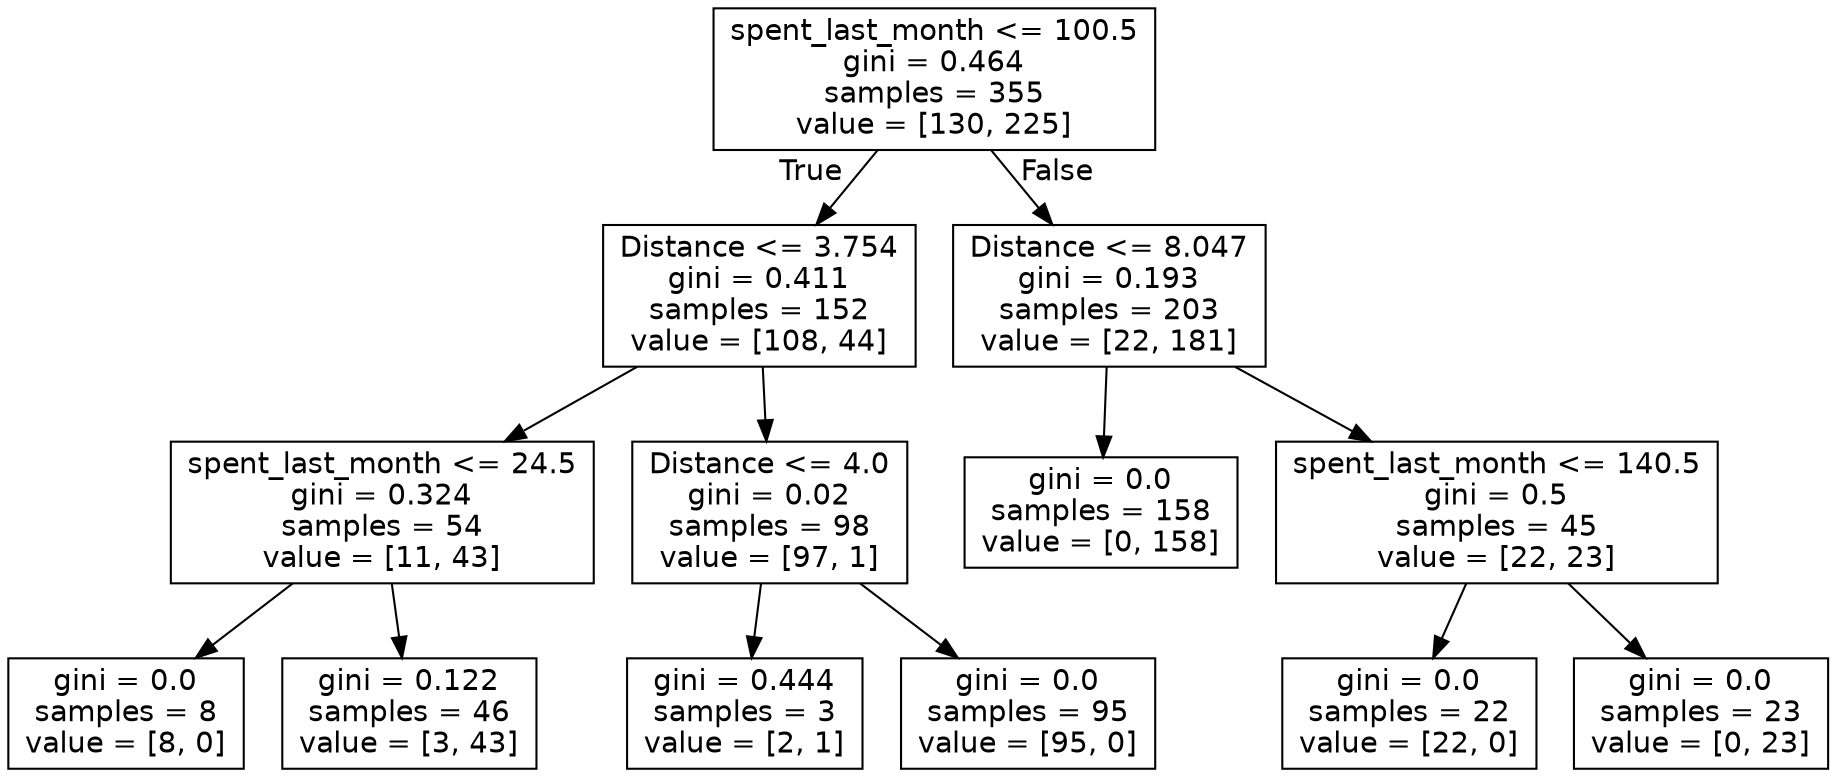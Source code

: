 digraph Tree {
node [shape=box, fontname="helvetica"] ;
edge [fontname="helvetica"] ;
0 [label="spent_last_month <= 100.5\ngini = 0.464\nsamples = 355\nvalue = [130, 225]"] ;
1 [label="Distance <= 3.754\ngini = 0.411\nsamples = 152\nvalue = [108, 44]"] ;
0 -> 1 [labeldistance=2.5, labelangle=45, headlabel="True"] ;
2 [label="spent_last_month <= 24.5\ngini = 0.324\nsamples = 54\nvalue = [11, 43]"] ;
1 -> 2 ;
3 [label="gini = 0.0\nsamples = 8\nvalue = [8, 0]"] ;
2 -> 3 ;
4 [label="gini = 0.122\nsamples = 46\nvalue = [3, 43]"] ;
2 -> 4 ;
5 [label="Distance <= 4.0\ngini = 0.02\nsamples = 98\nvalue = [97, 1]"] ;
1 -> 5 ;
6 [label="gini = 0.444\nsamples = 3\nvalue = [2, 1]"] ;
5 -> 6 ;
7 [label="gini = 0.0\nsamples = 95\nvalue = [95, 0]"] ;
5 -> 7 ;
8 [label="Distance <= 8.047\ngini = 0.193\nsamples = 203\nvalue = [22, 181]"] ;
0 -> 8 [labeldistance=2.5, labelangle=-45, headlabel="False"] ;
9 [label="gini = 0.0\nsamples = 158\nvalue = [0, 158]"] ;
8 -> 9 ;
10 [label="spent_last_month <= 140.5\ngini = 0.5\nsamples = 45\nvalue = [22, 23]"] ;
8 -> 10 ;
11 [label="gini = 0.0\nsamples = 22\nvalue = [22, 0]"] ;
10 -> 11 ;
12 [label="gini = 0.0\nsamples = 23\nvalue = [0, 23]"] ;
10 -> 12 ;
}